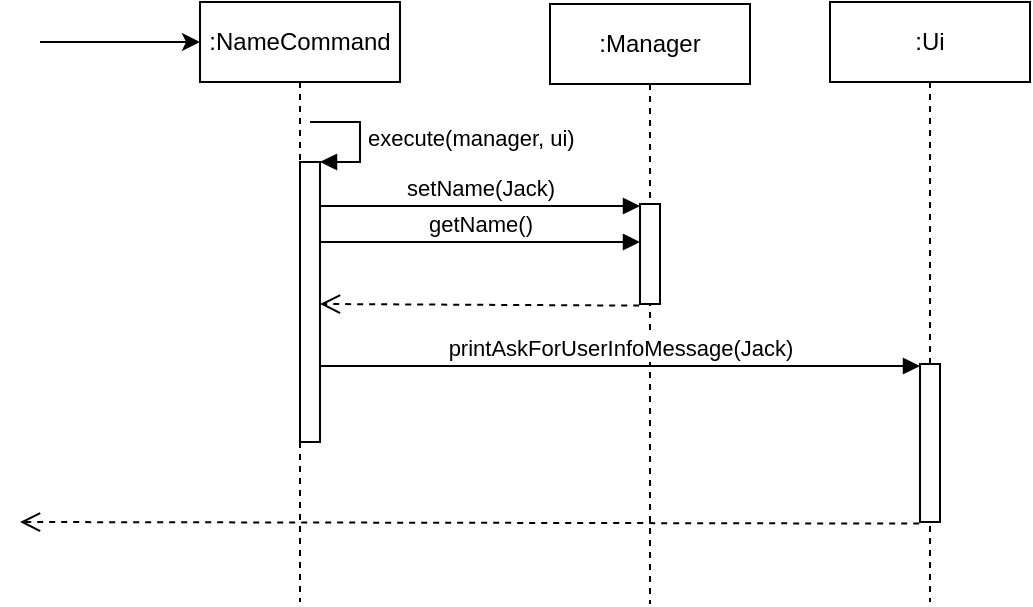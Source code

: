 <mxfile version="13.8.5" type="device"><diagram id="83Qt1jdjqzZvLmfLX6Y3" name="Page-1"><mxGraphModel dx="1016" dy="473" grid="1" gridSize="10" guides="1" tooltips="1" connect="1" arrows="1" fold="1" page="1" pageScale="1" pageWidth="850" pageHeight="1100" math="0" shadow="0"><root><mxCell id="0"/><mxCell id="1" parent="0"/><mxCell id="kJxpvwy21gCW0ZHJK2FK-4" value=":NameCommand" style="shape=umlLifeline;perimeter=lifelinePerimeter;whiteSpace=wrap;html=1;container=1;collapsible=0;recursiveResize=0;outlineConnect=0;" vertex="1" parent="1"><mxGeometry x="170" y="120" width="100" height="300" as="geometry"/></mxCell><mxCell id="kJxpvwy21gCW0ZHJK2FK-11" value="" style="html=1;points=[];perimeter=orthogonalPerimeter;" vertex="1" parent="kJxpvwy21gCW0ZHJK2FK-4"><mxGeometry x="50" y="80" width="10" height="140" as="geometry"/></mxCell><mxCell id="kJxpvwy21gCW0ZHJK2FK-12" value="execute(manager, ui)" style="edgeStyle=orthogonalEdgeStyle;html=1;align=left;spacingLeft=2;endArrow=block;rounded=0;entryX=1;entryY=0;" edge="1" target="kJxpvwy21gCW0ZHJK2FK-11" parent="kJxpvwy21gCW0ZHJK2FK-4"><mxGeometry relative="1" as="geometry"><mxPoint x="55" y="60" as="sourcePoint"/><Array as="points"><mxPoint x="80" y="60"/></Array></mxGeometry></mxCell><mxCell id="kJxpvwy21gCW0ZHJK2FK-5" value=":Manager" style="shape=umlLifeline;perimeter=lifelinePerimeter;whiteSpace=wrap;html=1;container=1;collapsible=0;recursiveResize=0;outlineConnect=0;" vertex="1" parent="1"><mxGeometry x="345" y="121" width="100" height="300" as="geometry"/></mxCell><mxCell id="kJxpvwy21gCW0ZHJK2FK-6" value="" style="html=1;points=[];perimeter=orthogonalPerimeter;" vertex="1" parent="kJxpvwy21gCW0ZHJK2FK-5"><mxGeometry x="45" y="100" width="10" height="50" as="geometry"/></mxCell><mxCell id="kJxpvwy21gCW0ZHJK2FK-17" value="setName(Jack)" style="html=1;verticalAlign=bottom;endArrow=block;" edge="1" parent="1"><mxGeometry width="80" relative="1" as="geometry"><mxPoint x="230" y="222" as="sourcePoint"/><mxPoint x="390" y="222" as="targetPoint"/></mxGeometry></mxCell><mxCell id="kJxpvwy21gCW0ZHJK2FK-18" value="printAskForUserInfoMessage(Jack)" style="html=1;verticalAlign=bottom;endArrow=block;" edge="1" parent="1"><mxGeometry width="80" relative="1" as="geometry"><mxPoint x="230" y="302" as="sourcePoint"/><mxPoint x="530" y="302" as="targetPoint"/></mxGeometry></mxCell><mxCell id="kJxpvwy21gCW0ZHJK2FK-19" value=":Ui" style="shape=umlLifeline;perimeter=lifelinePerimeter;whiteSpace=wrap;html=1;container=1;collapsible=0;recursiveResize=0;outlineConnect=0;" vertex="1" parent="1"><mxGeometry x="485" y="120" width="100" height="300" as="geometry"/></mxCell><mxCell id="kJxpvwy21gCW0ZHJK2FK-20" value="" style="html=1;points=[];perimeter=orthogonalPerimeter;" vertex="1" parent="kJxpvwy21gCW0ZHJK2FK-19"><mxGeometry x="45" y="181" width="10" height="79" as="geometry"/></mxCell><mxCell id="kJxpvwy21gCW0ZHJK2FK-21" value="getName()" style="html=1;verticalAlign=bottom;endArrow=block;" edge="1" parent="1"><mxGeometry width="80" relative="1" as="geometry"><mxPoint x="230" y="240" as="sourcePoint"/><mxPoint x="390" y="240" as="targetPoint"/></mxGeometry></mxCell><mxCell id="kJxpvwy21gCW0ZHJK2FK-24" value="" style="html=1;verticalAlign=bottom;endArrow=open;dashed=1;endSize=8;exitX=-0.04;exitY=0.796;exitDx=0;exitDy=0;exitPerimeter=0;" edge="1" parent="1"><mxGeometry relative="1" as="geometry"><mxPoint x="389.6" y="271.8" as="sourcePoint"/><mxPoint x="230" y="271" as="targetPoint"/></mxGeometry></mxCell><mxCell id="kJxpvwy21gCW0ZHJK2FK-25" value="" style="html=1;verticalAlign=bottom;endArrow=open;dashed=1;endSize=8;exitX=-0.04;exitY=0.796;exitDx=0;exitDy=0;exitPerimeter=0;" edge="1" parent="1"><mxGeometry relative="1" as="geometry"><mxPoint x="529.6" y="380.8" as="sourcePoint"/><mxPoint x="80" y="380" as="targetPoint"/></mxGeometry></mxCell><mxCell id="kJxpvwy21gCW0ZHJK2FK-26" value="" style="endArrow=classic;html=1;" edge="1" parent="1"><mxGeometry width="50" height="50" relative="1" as="geometry"><mxPoint x="90" y="140" as="sourcePoint"/><mxPoint x="170" y="140" as="targetPoint"/><Array as="points"><mxPoint x="90" y="140"/></Array></mxGeometry></mxCell></root></mxGraphModel></diagram></mxfile>